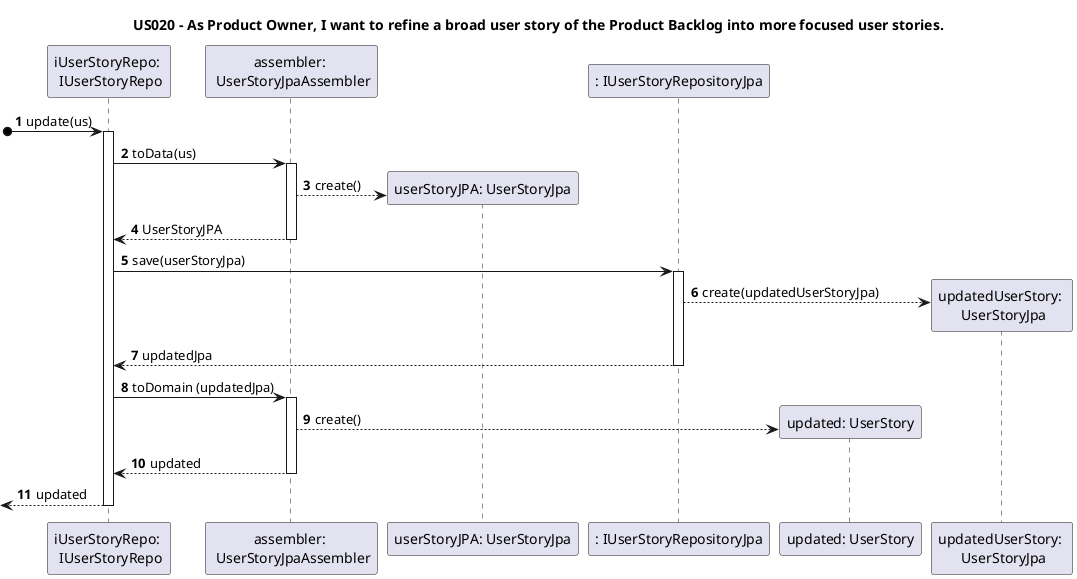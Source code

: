 @startuml
title "US020 - As Product Owner, I want to refine a broad user story of the Product Backlog into more focused user stories."

autoactivate on
autonumber

participant "iUserStoryRepo: \n IUserStoryRepo" as Repo
participant "assembler: \n UserStoryJpaAssembler" as Assembler
participant "userStoryJPA: UserStoryJpa" as USJPA
participant ": IUserStoryRepositoryJpa" as Driver
participant "updated: UserStory" as US
participant "updatedUserStory: \n UserStoryJpa" as Data

[o->Repo: update(us)
Repo -> Assembler : toData(us)
Assembler --> USJPA **: create()
return UserStoryJPA
Repo -> Driver: save(userStoryJpa)
Driver --> Data**: create(updatedUserStoryJpa)
return updatedJpa
Repo -> Assembler: toDomain (updatedJpa)
Assembler --> US **: create()
return updated
[<--Repo: updated

@enduml